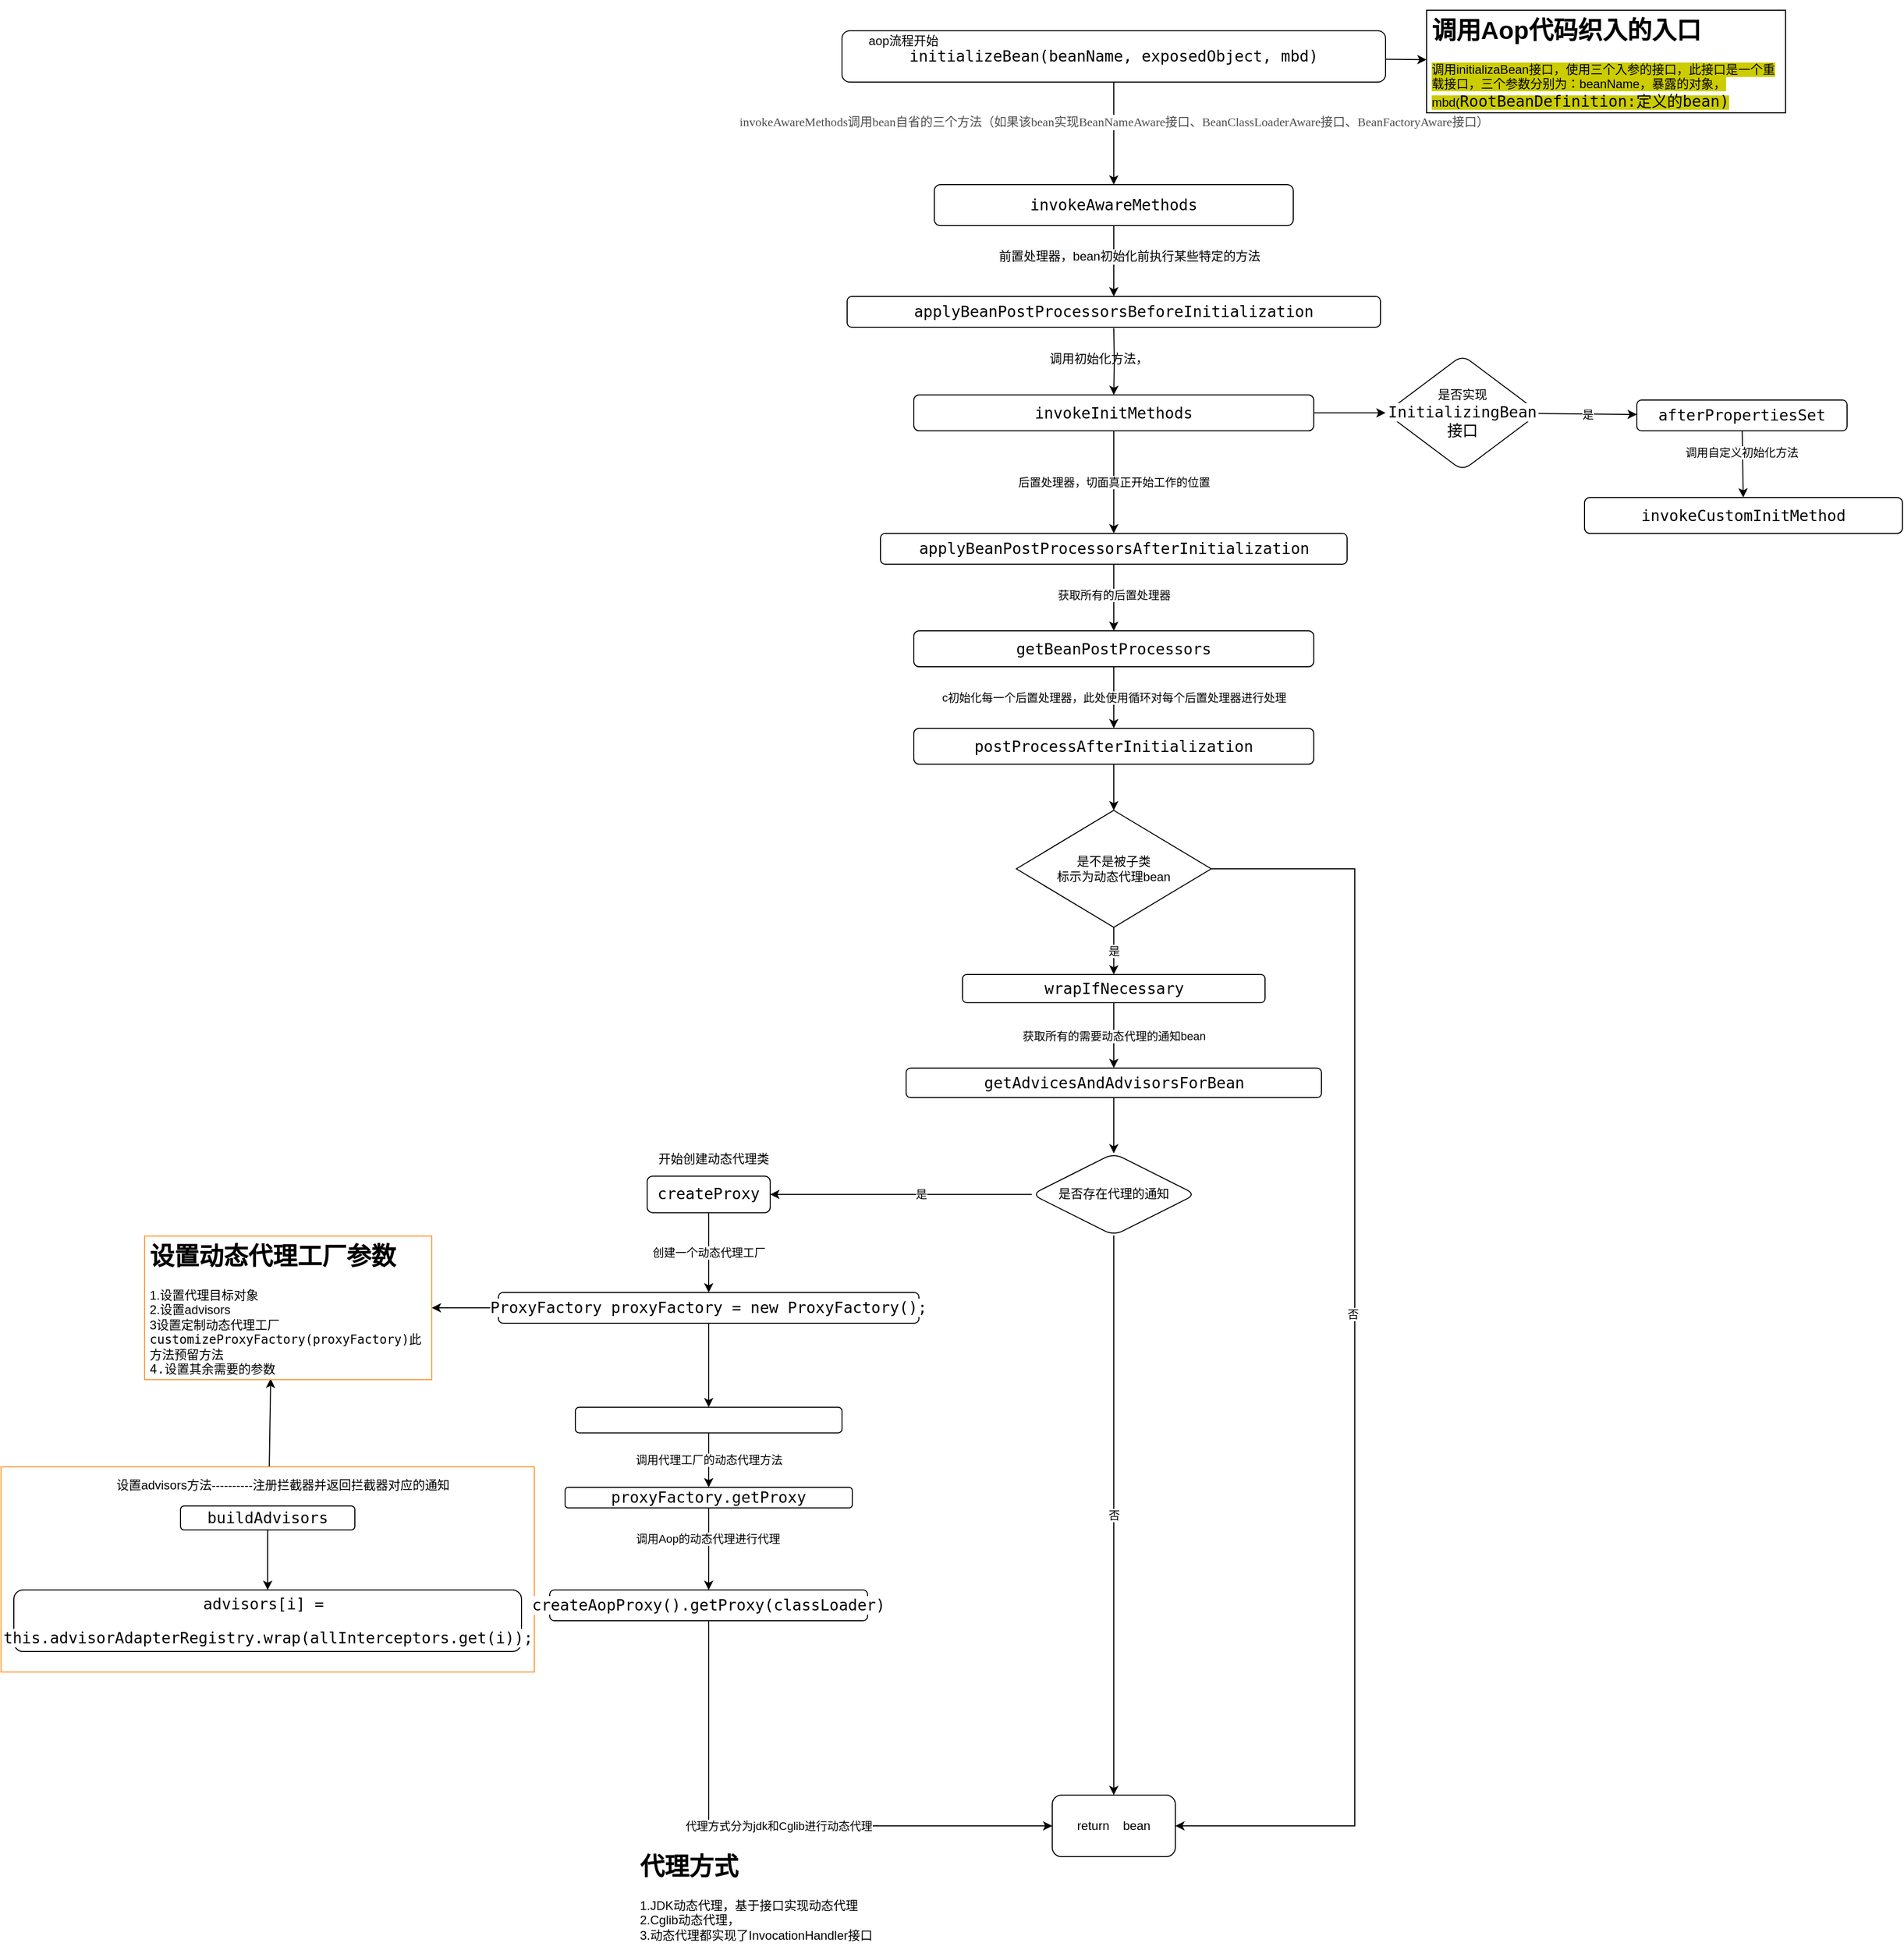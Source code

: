 <mxfile version="14.1.3" type="github"><diagram id="4j_4sENDe654t2IUAPT0" name="Page-1"><mxGraphModel dx="2858" dy="1089" grid="1" gridSize="10" guides="1" tooltips="1" connect="1" arrows="1" fold="1" page="1" pageScale="1" pageWidth="827" pageHeight="1169" math="0" shadow="0"><root><mxCell id="0"/><mxCell id="1" parent="0"/><mxCell id="mEqfDXpkV24xWXZ3q9tl-109" value="" style="rounded=0;orthogonalLoop=1;jettySize=auto;html=1;entryX=0.439;entryY=0.993;entryDx=0;entryDy=0;entryPerimeter=0;" edge="1" parent="1" source="mEqfDXpkV24xWXZ3q9tl-107" target="mEqfDXpkV24xWXZ3q9tl-101"><mxGeometry relative="1" as="geometry"/></mxCell><mxCell id="mEqfDXpkV24xWXZ3q9tl-107" value="" style="rounded=0;whiteSpace=wrap;html=1;shadow=0;strokeColor=#FF9933;fillColor=#FFFFFF;" vertex="1" parent="1"><mxGeometry x="-750" y="1450" width="520" height="200" as="geometry"/></mxCell><mxCell id="mEqfDXpkV24xWXZ3q9tl-11" value="" style="edgeStyle=orthogonalEdgeStyle;rounded=0;orthogonalLoop=1;jettySize=auto;html=1;" edge="1" parent="1" target="mEqfDXpkV24xWXZ3q9tl-10"><mxGeometry relative="1" as="geometry"><mxPoint x="325" y="209" as="sourcePoint"/></mxGeometry></mxCell><mxCell id="mEqfDXpkV24xWXZ3q9tl-26" style="edgeStyle=none;rounded=0;orthogonalLoop=1;jettySize=auto;html=1;entryX=0.5;entryY=0;entryDx=0;entryDy=0;" edge="1" parent="1" source="mEqfDXpkV24xWXZ3q9tl-4" target="mEqfDXpkV24xWXZ3q9tl-10"><mxGeometry relative="1" as="geometry"><mxPoint x="335" y="190" as="targetPoint"/></mxGeometry></mxCell><mxCell id="mEqfDXpkV24xWXZ3q9tl-45" value="&lt;span style=&quot;color: rgb(77 , 77 , 77) ; font-family: &amp;#34;microsoft yahei&amp;#34; ; font-size: 12px ; text-align: left&quot;&gt;invokeAwareMethods调用bean自省的三个方法（如果该bean实现BeanNameAware接口、BeanClassLoaderAware接口、BeanFactoryAware接口）&lt;/span&gt;" style="edgeLabel;html=1;align=center;verticalAlign=middle;resizable=0;points=[];" vertex="1" connectable="0" parent="mEqfDXpkV24xWXZ3q9tl-26"><mxGeometry x="-0.22" relative="1" as="geometry"><mxPoint as="offset"/></mxGeometry></mxCell><mxCell id="mEqfDXpkV24xWXZ3q9tl-27" value="" style="edgeStyle=none;rounded=0;orthogonalLoop=1;jettySize=auto;html=1;" edge="1" parent="1" source="mEqfDXpkV24xWXZ3q9tl-4" target="mEqfDXpkV24xWXZ3q9tl-7"><mxGeometry relative="1" as="geometry"/></mxCell><mxCell id="mEqfDXpkV24xWXZ3q9tl-4" value="&lt;pre style=&quot;font-family: &amp;#34;jetbrains mono&amp;#34; , monospace ; font-size: 11.3pt&quot;&gt;&lt;span style=&quot;background-color: rgb(255 , 255 , 255)&quot;&gt;initializeBean(beanName, exposedObject, mbd)&lt;/span&gt;&lt;/pre&gt;" style="rounded=1;whiteSpace=wrap;html=1;" vertex="1" parent="1"><mxGeometry x="70" y="50" width="530" height="50" as="geometry"/></mxCell><mxCell id="mEqfDXpkV24xWXZ3q9tl-2" value="&lt;font style=&quot;vertical-align: inherit&quot;&gt;&lt;font style=&quot;vertical-align: inherit&quot;&gt;aop流程开始&lt;/font&gt;&lt;/font&gt;" style="text;html=1;strokeColor=none;fillColor=none;align=center;verticalAlign=middle;whiteSpace=wrap;rounded=0;" vertex="1" parent="1"><mxGeometry x="80" y="50" width="100" height="20" as="geometry"/></mxCell><mxCell id="mEqfDXpkV24xWXZ3q9tl-7" value="&lt;h1&gt;调用Aop代码织入的入口&lt;/h1&gt;&lt;p&gt;&lt;span style=&quot;background-color: rgb(204 , 204 , 0)&quot;&gt;调用initializaBean接口，使用三个入参的接口，此接口是一个重载接口，三个参数分别为：&lt;span&gt;beanName，暴露的对象，mbd(&lt;/span&gt;&lt;span style=&quot;font-family: &amp;#34;jetbrains mono&amp;#34; , monospace ; font-size: 11.3pt&quot;&gt;RootBeanDefinition:定义的bean)&lt;/span&gt;&lt;/span&gt;&lt;/p&gt;" style="text;html=1;strokeColor=#000000;fillColor=none;spacing=5;spacingTop=-20;whiteSpace=wrap;overflow=hidden;rounded=0;shadow=0;" vertex="1" parent="1"><mxGeometry x="640" y="30" width="350" height="100" as="geometry"/></mxCell><mxCell id="mEqfDXpkV24xWXZ3q9tl-49" value="&lt;span style=&quot;font-size: 12px ; background-color: rgb(248 , 249 , 250)&quot;&gt;前置处理器，bean初始化前执行某些特定的方法&lt;/span&gt;" style="edgeStyle=none;rounded=0;orthogonalLoop=1;jettySize=auto;html=1;" edge="1" parent="1" source="mEqfDXpkV24xWXZ3q9tl-10" target="mEqfDXpkV24xWXZ3q9tl-13"><mxGeometry x="-0.13" y="15" relative="1" as="geometry"><mxPoint as="offset"/></mxGeometry></mxCell><mxCell id="mEqfDXpkV24xWXZ3q9tl-10" value="&lt;pre style=&quot;font-family: &amp;#34;jetbrains mono&amp;#34; , monospace ; font-size: 11.3pt&quot;&gt;&lt;span style=&quot;background-color: rgb(255 , 255 , 255)&quot;&gt;invokeAwareMethods&lt;/span&gt;&lt;/pre&gt;" style="whiteSpace=wrap;html=1;rounded=1;" vertex="1" parent="1"><mxGeometry x="160" y="200" width="350" height="40" as="geometry"/></mxCell><mxCell id="mEqfDXpkV24xWXZ3q9tl-19" value="" style="edgeStyle=orthogonalEdgeStyle;rounded=0;orthogonalLoop=1;jettySize=auto;html=1;" edge="1" parent="1" target="mEqfDXpkV24xWXZ3q9tl-18"><mxGeometry relative="1" as="geometry"><mxPoint x="335" y="340" as="sourcePoint"/></mxGeometry></mxCell><mxCell id="mEqfDXpkV24xWXZ3q9tl-13" value="&lt;pre style=&quot;font-family: &amp;#34;jetbrains mono&amp;#34; , monospace ; font-size: 11.3pt&quot;&gt;&lt;span style=&quot;background-color: rgb(255 , 255 , 255)&quot;&gt;applyBeanPostProcessorsBeforeInitialization&lt;/span&gt;&lt;/pre&gt;" style="whiteSpace=wrap;html=1;rounded=1;" vertex="1" parent="1"><mxGeometry x="75" y="309" width="520" height="30" as="geometry"/></mxCell><mxCell id="mEqfDXpkV24xWXZ3q9tl-33" value="" style="edgeStyle=none;rounded=0;orthogonalLoop=1;jettySize=auto;html=1;" edge="1" parent="1" source="mEqfDXpkV24xWXZ3q9tl-18" target="mEqfDXpkV24xWXZ3q9tl-32"><mxGeometry relative="1" as="geometry"/></mxCell><mxCell id="mEqfDXpkV24xWXZ3q9tl-53" value="后置处理器，切面真正开始工作的位置" style="edgeStyle=none;rounded=0;orthogonalLoop=1;jettySize=auto;html=1;" edge="1" parent="1" source="mEqfDXpkV24xWXZ3q9tl-18" target="mEqfDXpkV24xWXZ3q9tl-52"><mxGeometry relative="1" as="geometry"/></mxCell><mxCell id="mEqfDXpkV24xWXZ3q9tl-18" value="&lt;pre style=&quot;font-family: &amp;#34;jetbrains mono&amp;#34; , monospace ; font-size: 11.3pt&quot;&gt;&lt;span style=&quot;background-color: rgb(255 , 255 , 255)&quot;&gt;invokeInitMethods&lt;/span&gt;&lt;/pre&gt;" style="whiteSpace=wrap;html=1;rounded=1;" vertex="1" parent="1"><mxGeometry x="140" y="405" width="390" height="35" as="geometry"/></mxCell><mxCell id="mEqfDXpkV24xWXZ3q9tl-28" value="调用初始化方法，" style="text;html=1;strokeColor=none;fillColor=none;align=center;verticalAlign=middle;whiteSpace=wrap;rounded=0;" vertex="1" parent="1"><mxGeometry x="187.5" y="360" width="265" height="20" as="geometry"/></mxCell><mxCell id="mEqfDXpkV24xWXZ3q9tl-39" value="是" style="edgeStyle=none;rounded=0;orthogonalLoop=1;jettySize=auto;html=1;" edge="1" parent="1" source="mEqfDXpkV24xWXZ3q9tl-32" target="mEqfDXpkV24xWXZ3q9tl-36"><mxGeometry relative="1" as="geometry"/></mxCell><mxCell id="mEqfDXpkV24xWXZ3q9tl-32" value="是否实现&lt;span style=&quot;font-family: &amp;#34;jetbrains mono&amp;#34; , monospace ; font-size: 11.3pt ; background-color: rgb(255 , 255 , 255)&quot;&gt;InitializingBean接口&lt;/span&gt;" style="rhombus;whiteSpace=wrap;html=1;rounded=1;" vertex="1" parent="1"><mxGeometry x="600" y="366.25" width="150" height="112.5" as="geometry"/></mxCell><mxCell id="mEqfDXpkV24xWXZ3q9tl-42" value="" style="edgeStyle=none;rounded=0;orthogonalLoop=1;jettySize=auto;html=1;" edge="1" parent="1" source="mEqfDXpkV24xWXZ3q9tl-36" target="mEqfDXpkV24xWXZ3q9tl-41"><mxGeometry relative="1" as="geometry"/></mxCell><mxCell id="mEqfDXpkV24xWXZ3q9tl-44" value="调用自定义初始化方法" style="edgeLabel;html=1;align=center;verticalAlign=middle;resizable=0;points=[];" vertex="1" connectable="0" parent="mEqfDXpkV24xWXZ3q9tl-42"><mxGeometry x="-0.354" y="-1" relative="1" as="geometry"><mxPoint as="offset"/></mxGeometry></mxCell><mxCell id="mEqfDXpkV24xWXZ3q9tl-36" value="&lt;pre style=&quot;font-family: &amp;#34;jetbrains mono&amp;#34; , monospace ; font-size: 11.3pt&quot;&gt;&lt;span style=&quot;background-color: rgb(255 , 255 , 255)&quot;&gt;afterPropertiesSet&lt;/span&gt;&lt;/pre&gt;" style="whiteSpace=wrap;html=1;rounded=1;" vertex="1" parent="1"><mxGeometry x="845" y="410" width="205" height="30" as="geometry"/></mxCell><mxCell id="mEqfDXpkV24xWXZ3q9tl-41" value="&lt;pre style=&quot;font-family: &amp;#34;jetbrains mono&amp;#34; , monospace ; font-size: 11.3pt&quot;&gt;&lt;span style=&quot;background-color: rgb(255 , 255 , 255)&quot;&gt;invokeCustomInitMethod&lt;/span&gt;&lt;/pre&gt;" style="whiteSpace=wrap;html=1;rounded=1;" vertex="1" parent="1"><mxGeometry x="794" y="505" width="310" height="35" as="geometry"/></mxCell><mxCell id="mEqfDXpkV24xWXZ3q9tl-55" value="" style="edgeStyle=none;rounded=0;orthogonalLoop=1;jettySize=auto;html=1;" edge="1" parent="1" source="mEqfDXpkV24xWXZ3q9tl-52" target="mEqfDXpkV24xWXZ3q9tl-54"><mxGeometry relative="1" as="geometry"/></mxCell><mxCell id="mEqfDXpkV24xWXZ3q9tl-56" value="获取所有的后置处理器" style="edgeLabel;html=1;align=center;verticalAlign=middle;resizable=0;points=[];" vertex="1" connectable="0" parent="mEqfDXpkV24xWXZ3q9tl-55"><mxGeometry x="-0.323" relative="1" as="geometry"><mxPoint y="8" as="offset"/></mxGeometry></mxCell><mxCell id="mEqfDXpkV24xWXZ3q9tl-52" value="&lt;pre style=&quot;font-family: &amp;#34;jetbrains mono&amp;#34; , monospace ; font-size: 11.3pt&quot;&gt;&lt;span style=&quot;background-color: rgb(255 , 255 , 255)&quot;&gt;applyBeanPostProcessorsAfterInitialization&lt;/span&gt;&lt;/pre&gt;" style="whiteSpace=wrap;html=1;rounded=1;" vertex="1" parent="1"><mxGeometry x="107.5" y="540" width="455" height="30" as="geometry"/></mxCell><mxCell id="mEqfDXpkV24xWXZ3q9tl-58" value="c初始化每一个后置处理器，此处使用循环对每个后置处理器进行处理" style="edgeStyle=none;rounded=0;orthogonalLoop=1;jettySize=auto;html=1;" edge="1" parent="1" source="mEqfDXpkV24xWXZ3q9tl-54" target="mEqfDXpkV24xWXZ3q9tl-57"><mxGeometry relative="1" as="geometry"/></mxCell><mxCell id="mEqfDXpkV24xWXZ3q9tl-54" value="&lt;pre style=&quot;font-family: &amp;#34;jetbrains mono&amp;#34; , monospace ; font-size: 11.3pt&quot;&gt;&lt;pre style=&quot;font-family: &amp;#34;jetbrains mono&amp;#34; , monospace ; font-size: 11.3pt&quot;&gt;&lt;span style=&quot;background-color: rgb(255 , 255 , 255)&quot;&gt;getBeanPostProcessors&lt;/span&gt;&lt;/pre&gt;&lt;/pre&gt;" style="whiteSpace=wrap;html=1;rounded=1;" vertex="1" parent="1"><mxGeometry x="140" y="635" width="390" height="35" as="geometry"/></mxCell><mxCell id="mEqfDXpkV24xWXZ3q9tl-63" value="" style="edgeStyle=none;rounded=0;orthogonalLoop=1;jettySize=auto;html=1;" edge="1" parent="1" source="mEqfDXpkV24xWXZ3q9tl-57" target="mEqfDXpkV24xWXZ3q9tl-61"><mxGeometry relative="1" as="geometry"/></mxCell><mxCell id="mEqfDXpkV24xWXZ3q9tl-57" value="&lt;pre style=&quot;font-family: &amp;#34;jetbrains mono&amp;#34; , monospace ; font-size: 11.3pt&quot;&gt;&lt;span style=&quot;background-color: rgb(255 , 255 , 255)&quot;&gt;postProcessAfterInitialization&lt;/span&gt;&lt;/pre&gt;" style="whiteSpace=wrap;html=1;rounded=1;" vertex="1" parent="1"><mxGeometry x="140" y="730" width="390" height="35" as="geometry"/></mxCell><mxCell id="mEqfDXpkV24xWXZ3q9tl-66" value="获取所有的需要动态代理的通知bean" style="edgeStyle=none;rounded=0;orthogonalLoop=1;jettySize=auto;html=1;" edge="1" parent="1" source="mEqfDXpkV24xWXZ3q9tl-59" target="mEqfDXpkV24xWXZ3q9tl-65"><mxGeometry relative="1" as="geometry"/></mxCell><mxCell id="mEqfDXpkV24xWXZ3q9tl-59" value="&lt;pre style=&quot;font-family: &amp;#34;jetbrains mono&amp;#34; , monospace ; font-size: 11.3pt&quot;&gt;&lt;span style=&quot;background-color: rgb(255 , 255 , 255)&quot;&gt;wrapIfNecessary&lt;/span&gt;&lt;/pre&gt;" style="whiteSpace=wrap;html=1;rounded=1;" vertex="1" parent="1"><mxGeometry x="187.5" y="970" width="295" height="27.5" as="geometry"/></mxCell><mxCell id="mEqfDXpkV24xWXZ3q9tl-64" value="是" style="edgeStyle=none;rounded=0;orthogonalLoop=1;jettySize=auto;html=1;" edge="1" parent="1" source="mEqfDXpkV24xWXZ3q9tl-61" target="mEqfDXpkV24xWXZ3q9tl-59"><mxGeometry relative="1" as="geometry"/></mxCell><mxCell id="mEqfDXpkV24xWXZ3q9tl-78" style="edgeStyle=orthogonalEdgeStyle;rounded=0;orthogonalLoop=1;jettySize=auto;html=1;entryX=1;entryY=0.5;entryDx=0;entryDy=0;exitX=1;exitY=0.5;exitDx=0;exitDy=0;" edge="1" parent="1" source="mEqfDXpkV24xWXZ3q9tl-61" target="mEqfDXpkV24xWXZ3q9tl-76"><mxGeometry relative="1" as="geometry"><Array as="points"><mxPoint x="570" y="867"/><mxPoint x="570" y="1800"/></Array></mxGeometry></mxCell><mxCell id="mEqfDXpkV24xWXZ3q9tl-79" value="否" style="edgeLabel;html=1;align=center;verticalAlign=middle;resizable=0;points=[];" vertex="1" connectable="0" parent="mEqfDXpkV24xWXZ3q9tl-78"><mxGeometry x="-0.081" y="-2" relative="1" as="geometry"><mxPoint as="offset"/></mxGeometry></mxCell><mxCell id="mEqfDXpkV24xWXZ3q9tl-61" value="是不是被子类&lt;br&gt;标示为动态代理bean" style="rhombus;whiteSpace=wrap;html=1;shadow=0;strokeColor=#000000;fillColor=#FFFFFF;" vertex="1" parent="1"><mxGeometry x="240" y="810" width="190" height="114" as="geometry"/></mxCell><mxCell id="mEqfDXpkV24xWXZ3q9tl-75" value="" style="edgeStyle=none;rounded=0;orthogonalLoop=1;jettySize=auto;html=1;" edge="1" parent="1" source="mEqfDXpkV24xWXZ3q9tl-65" target="mEqfDXpkV24xWXZ3q9tl-74"><mxGeometry relative="1" as="geometry"/></mxCell><mxCell id="mEqfDXpkV24xWXZ3q9tl-65" value="&lt;pre style=&quot;font-family: &amp;#34;jetbrains mono&amp;#34; , monospace ; font-size: 11.3pt&quot;&gt;&lt;span style=&quot;background-color: rgb(255 , 255 , 255)&quot;&gt;getAdvicesAndAdvisorsForBean&lt;/span&gt;&lt;/pre&gt;" style="whiteSpace=wrap;html=1;rounded=1;" vertex="1" parent="1"><mxGeometry x="132.5" y="1061.25" width="405" height="28.75" as="geometry"/></mxCell><mxCell id="mEqfDXpkV24xWXZ3q9tl-77" value="否" style="edgeStyle=none;rounded=0;orthogonalLoop=1;jettySize=auto;html=1;" edge="1" parent="1" source="mEqfDXpkV24xWXZ3q9tl-74" target="mEqfDXpkV24xWXZ3q9tl-76"><mxGeometry relative="1" as="geometry"/></mxCell><mxCell id="mEqfDXpkV24xWXZ3q9tl-83" value="" style="edgeStyle=orthogonalEdgeStyle;rounded=0;orthogonalLoop=1;jettySize=auto;html=1;" edge="1" parent="1" source="mEqfDXpkV24xWXZ3q9tl-74" target="mEqfDXpkV24xWXZ3q9tl-82"><mxGeometry relative="1" as="geometry"/></mxCell><mxCell id="mEqfDXpkV24xWXZ3q9tl-84" value="是" style="edgeLabel;html=1;align=center;verticalAlign=middle;resizable=0;points=[];" vertex="1" connectable="0" parent="mEqfDXpkV24xWXZ3q9tl-83"><mxGeometry x="-0.153" y="-1" relative="1" as="geometry"><mxPoint as="offset"/></mxGeometry></mxCell><mxCell id="mEqfDXpkV24xWXZ3q9tl-74" value="&lt;span&gt;是否存在代理的通知&lt;/span&gt;" style="rhombus;whiteSpace=wrap;html=1;rounded=1;" vertex="1" parent="1"><mxGeometry x="255" y="1144.38" width="160" height="80" as="geometry"/></mxCell><mxCell id="mEqfDXpkV24xWXZ3q9tl-76" value="return&amp;nbsp; &amp;nbsp; bean" style="whiteSpace=wrap;html=1;rounded=1;" vertex="1" parent="1"><mxGeometry x="275" y="1770" width="120" height="60" as="geometry"/></mxCell><mxCell id="mEqfDXpkV24xWXZ3q9tl-87" value="创建一个动态代理工厂" style="edgeStyle=orthogonalEdgeStyle;rounded=0;orthogonalLoop=1;jettySize=auto;html=1;" edge="1" parent="1" source="mEqfDXpkV24xWXZ3q9tl-82" target="mEqfDXpkV24xWXZ3q9tl-86"><mxGeometry relative="1" as="geometry"/></mxCell><mxCell id="mEqfDXpkV24xWXZ3q9tl-82" value="&lt;pre style=&quot;font-family: &amp;#34;jetbrains mono&amp;#34; , monospace ; font-size: 11.3pt&quot;&gt;&lt;span style=&quot;background-color: rgb(255 , 255 , 255)&quot;&gt;createProxy&lt;/span&gt;&lt;/pre&gt;" style="whiteSpace=wrap;html=1;rounded=1;" vertex="1" parent="1"><mxGeometry x="-120" y="1166.57" width="120" height="35.62" as="geometry"/></mxCell><mxCell id="mEqfDXpkV24xWXZ3q9tl-85" value="开始创建动态代理类" style="text;html=1;strokeColor=none;fillColor=none;align=center;verticalAlign=middle;whiteSpace=wrap;rounded=0;shadow=0;" vertex="1" parent="1"><mxGeometry x="-140" y="1140" width="170" height="20" as="geometry"/></mxCell><mxCell id="mEqfDXpkV24xWXZ3q9tl-89" value="" style="edgeStyle=orthogonalEdgeStyle;rounded=0;orthogonalLoop=1;jettySize=auto;html=1;" edge="1" parent="1" source="mEqfDXpkV24xWXZ3q9tl-86" target="mEqfDXpkV24xWXZ3q9tl-88"><mxGeometry relative="1" as="geometry"/></mxCell><mxCell id="mEqfDXpkV24xWXZ3q9tl-102" value="" style="edgeStyle=orthogonalEdgeStyle;rounded=0;orthogonalLoop=1;jettySize=auto;html=1;" edge="1" parent="1" source="mEqfDXpkV24xWXZ3q9tl-86" target="mEqfDXpkV24xWXZ3q9tl-101"><mxGeometry relative="1" as="geometry"/></mxCell><mxCell id="mEqfDXpkV24xWXZ3q9tl-86" value="&lt;pre style=&quot;font-family: &amp;#34;jetbrains mono&amp;#34; , monospace ; font-size: 11.3pt&quot;&gt;&lt;pre style=&quot;font-family: &amp;#34;jetbrains mono&amp;#34; , monospace ; font-size: 11.3pt&quot;&gt;&lt;span style=&quot;background-color: rgb(255 , 255 , 255)&quot;&gt;ProxyFactory proxyFactory = new ProxyFactory();&lt;/span&gt;&lt;/pre&gt;&lt;/pre&gt;" style="whiteSpace=wrap;html=1;rounded=1;" vertex="1" parent="1"><mxGeometry x="-265" y="1280" width="410" height="30" as="geometry"/></mxCell><mxCell id="mEqfDXpkV24xWXZ3q9tl-93" value="调用代理工厂的动态代理方法" style="edgeStyle=orthogonalEdgeStyle;rounded=0;orthogonalLoop=1;jettySize=auto;html=1;" edge="1" parent="1" source="mEqfDXpkV24xWXZ3q9tl-88" target="mEqfDXpkV24xWXZ3q9tl-92"><mxGeometry relative="1" as="geometry"/></mxCell><mxCell id="mEqfDXpkV24xWXZ3q9tl-88" value="" style="whiteSpace=wrap;html=1;rounded=1;" vertex="1" parent="1"><mxGeometry x="-190" y="1391.88" width="260" height="25" as="geometry"/></mxCell><mxCell id="mEqfDXpkV24xWXZ3q9tl-105" value="" style="edgeStyle=orthogonalEdgeStyle;rounded=0;orthogonalLoop=1;jettySize=auto;html=1;" edge="1" parent="1" source="mEqfDXpkV24xWXZ3q9tl-90" target="mEqfDXpkV24xWXZ3q9tl-104"><mxGeometry relative="1" as="geometry"/></mxCell><mxCell id="mEqfDXpkV24xWXZ3q9tl-90" value="&lt;pre style=&quot;font-family: &amp;#34;jetbrains mono&amp;#34; , monospace ; font-size: 11.3pt&quot;&gt;&lt;span style=&quot;background-color: rgb(255 , 255 , 255)&quot;&gt;buildAdvisors&lt;/span&gt;&lt;/pre&gt;" style="whiteSpace=wrap;html=1;rounded=1;" vertex="1" parent="1"><mxGeometry x="-575" y="1488.12" width="170" height="23.43" as="geometry"/></mxCell><mxCell id="mEqfDXpkV24xWXZ3q9tl-95" value="" style="edgeStyle=orthogonalEdgeStyle;rounded=0;orthogonalLoop=1;jettySize=auto;html=1;" edge="1" parent="1" source="mEqfDXpkV24xWXZ3q9tl-92" target="mEqfDXpkV24xWXZ3q9tl-94"><mxGeometry relative="1" as="geometry"/></mxCell><mxCell id="mEqfDXpkV24xWXZ3q9tl-96" value="调用Aop的动态代理进行代理" style="edgeLabel;html=1;align=center;verticalAlign=middle;resizable=0;points=[];" vertex="1" connectable="0" parent="mEqfDXpkV24xWXZ3q9tl-95"><mxGeometry x="-0.25" y="-1" relative="1" as="geometry"><mxPoint as="offset"/></mxGeometry></mxCell><mxCell id="mEqfDXpkV24xWXZ3q9tl-92" value="&lt;pre style=&quot;font-family: &amp;#34;jetbrains mono&amp;#34; , monospace ; font-size: 11.3pt&quot;&gt;&lt;span style=&quot;background-color: rgb(255 , 255 , 255)&quot;&gt;proxyFactory.getProxy&lt;/span&gt;&lt;/pre&gt;" style="whiteSpace=wrap;html=1;rounded=1;" vertex="1" parent="1"><mxGeometry x="-200" y="1470" width="280" height="20" as="geometry"/></mxCell><mxCell id="mEqfDXpkV24xWXZ3q9tl-97" value="代理方式分为jdk和Cglib进行动态代理" style="edgeStyle=orthogonalEdgeStyle;rounded=0;orthogonalLoop=1;jettySize=auto;html=1;entryX=0;entryY=0.5;entryDx=0;entryDy=0;exitX=0.5;exitY=1;exitDx=0;exitDy=0;" edge="1" parent="1" source="mEqfDXpkV24xWXZ3q9tl-94" target="mEqfDXpkV24xWXZ3q9tl-76"><mxGeometry relative="1" as="geometry"/></mxCell><mxCell id="mEqfDXpkV24xWXZ3q9tl-94" value="&lt;pre style=&quot;font-family: &amp;#34;jetbrains mono&amp;#34; , monospace ; font-size: 11.3pt&quot;&gt;&lt;span style=&quot;background-color: rgb(255 , 255 , 255)&quot;&gt;createAopProxy().getProxy(classLoader)&lt;/span&gt;&lt;/pre&gt;" style="whiteSpace=wrap;html=1;rounded=1;" vertex="1" parent="1"><mxGeometry x="-215" y="1570" width="310" height="30" as="geometry"/></mxCell><mxCell id="mEqfDXpkV24xWXZ3q9tl-99" value="&lt;h1&gt;代理方式&lt;/h1&gt;&lt;div&gt;1.JDK动态代理，基于接口实现动态代理&lt;/div&gt;&lt;div&gt;2.Cglib动态代理，&lt;/div&gt;&lt;div&gt;3.动态代理都实现了InvocationHandler接口&lt;/div&gt;" style="text;html=1;strokeColor=none;fillColor=none;spacing=5;spacingTop=-20;whiteSpace=wrap;overflow=hidden;rounded=0;shadow=0;" vertex="1" parent="1"><mxGeometry x="-132.5" y="1820" width="240" height="100" as="geometry"/></mxCell><mxCell id="mEqfDXpkV24xWXZ3q9tl-101" value="&lt;h1&gt;设置动态代理工厂参数&lt;/h1&gt;&lt;div&gt;1.设置代理目标对象&lt;/div&gt;&lt;div&gt;2.设置advisors&lt;/div&gt;&lt;div&gt;3设置定制动态代理工厂&lt;font style=&quot;font-size: 12px&quot;&gt;&lt;span style=&quot;font-family: &amp;#34;jetbrains mono&amp;#34; , monospace ; background-color: rgb(255 , 255 , 255)&quot;&gt;customizeProxyFactory(&lt;/span&gt;&lt;span style=&quot;background-color: rgb(255 , 255 , 255) ; font-family: &amp;#34;jetbrains mono&amp;#34; , monospace ; text-align: center&quot;&gt;proxyFactory&lt;/span&gt;&lt;span style=&quot;background-color: rgb(255 , 255 , 255) ; font-family: &amp;#34;jetbrains mono&amp;#34; , monospace&quot;&gt;)此方法预留方法&lt;/span&gt;&lt;/font&gt;&lt;/div&gt;&lt;div&gt;&lt;font style=&quot;font-size: 12px&quot;&gt;&lt;span style=&quot;background-color: rgb(255 , 255 , 255) ; font-family: &amp;#34;jetbrains mono&amp;#34; , monospace&quot;&gt;4.设置其余需要的参数&lt;/span&gt;&lt;/font&gt;&lt;/div&gt;" style="text;html=1;strokeColor=#FF9933;fillColor=none;spacing=5;spacingTop=-20;whiteSpace=wrap;overflow=hidden;rounded=0;shadow=0;" vertex="1" parent="1"><mxGeometry x="-610" y="1225" width="280" height="140" as="geometry"/></mxCell><mxCell id="mEqfDXpkV24xWXZ3q9tl-103" value="设置advisors方法----------注册拦截器并返回拦截器对应的通知" style="text;html=1;strokeColor=none;fillColor=none;align=center;verticalAlign=middle;whiteSpace=wrap;rounded=0;shadow=0;" vertex="1" parent="1"><mxGeometry x="-655" y="1458.12" width="360" height="20" as="geometry"/></mxCell><mxCell id="mEqfDXpkV24xWXZ3q9tl-104" value="&lt;pre style=&quot;font-family: &amp;#34;jetbrains mono&amp;#34; , monospace ; font-size: 11.3pt&quot;&gt;&lt;span style=&quot;background-color: rgb(255 , 255 , 255)&quot;&gt;advisors[i] = &lt;/span&gt;&lt;/pre&gt;&lt;pre style=&quot;font-family: &amp;#34;jetbrains mono&amp;#34; , monospace ; font-size: 11.3pt&quot;&gt;&lt;span style=&quot;background-color: rgb(255 , 255 , 255)&quot;&gt;this.advisorAdapterRegistry.wrap(allInterceptors.get(i));&lt;/span&gt;&lt;/pre&gt;" style="whiteSpace=wrap;html=1;rounded=1;" vertex="1" parent="1"><mxGeometry x="-737.5" y="1570" width="495" height="60" as="geometry"/></mxCell></root></mxGraphModel></diagram></mxfile>